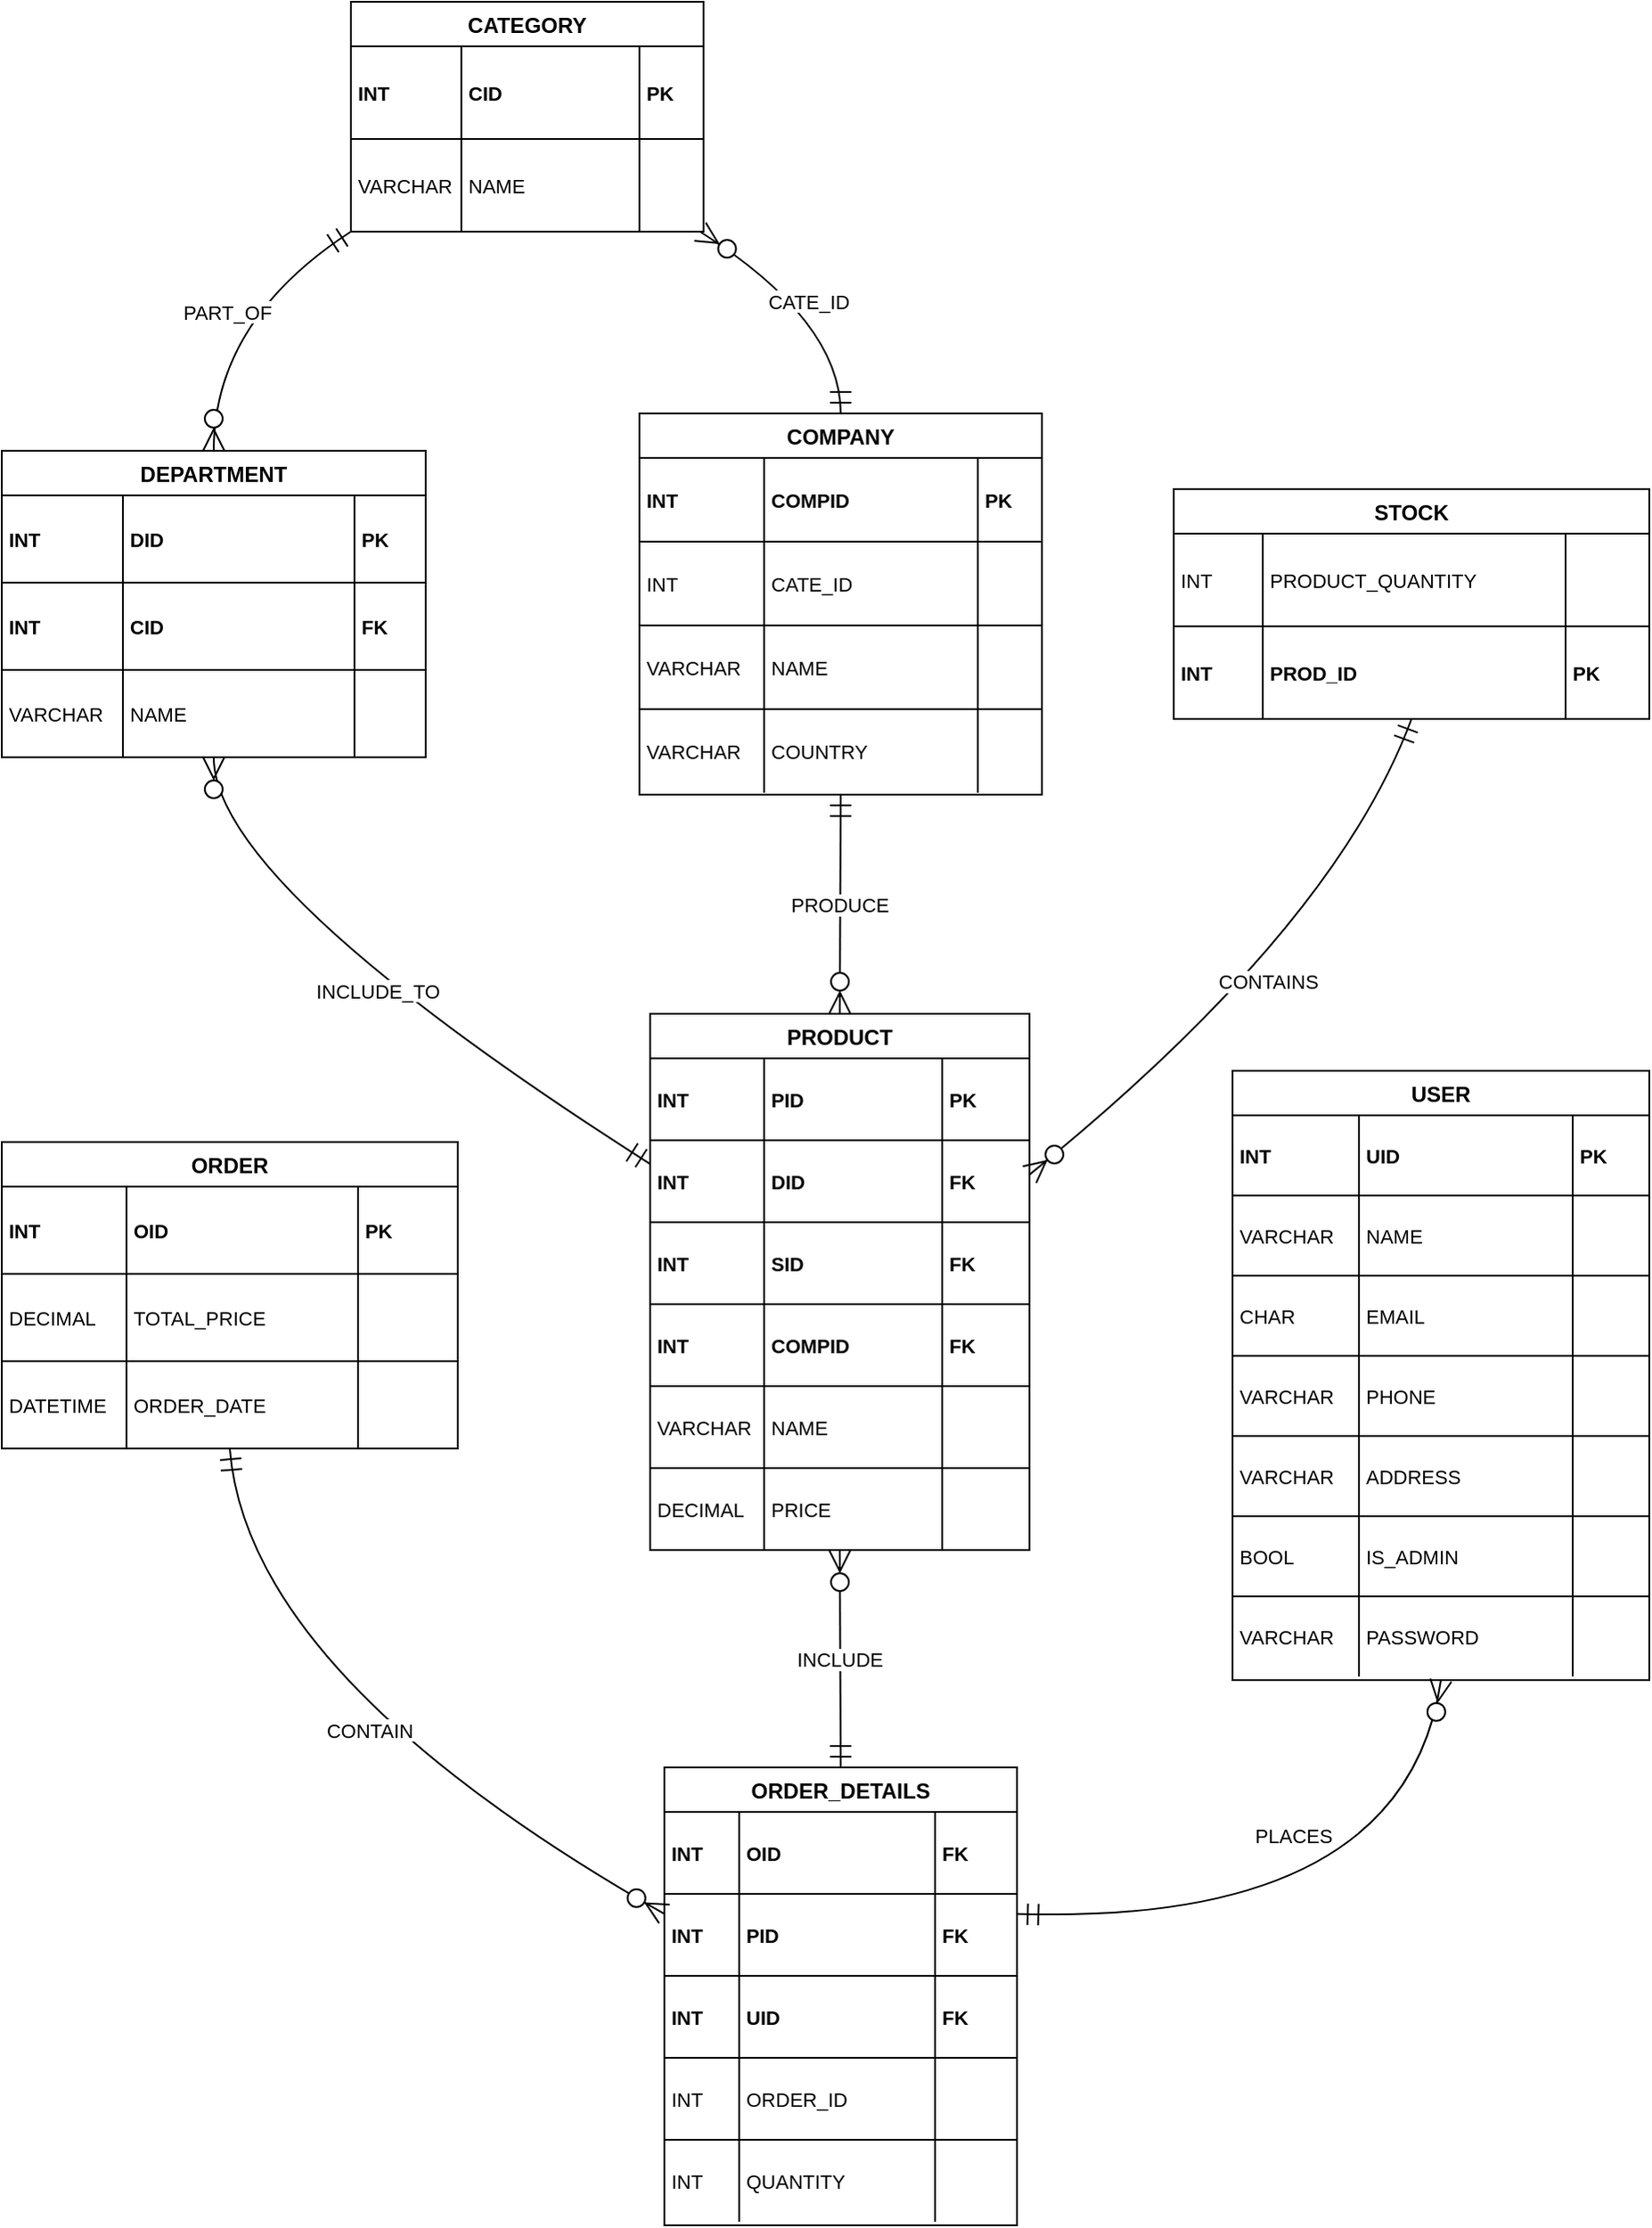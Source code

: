 <mxfile version="27.0.2">
  <diagram name="Page-1" id="uwpC9Lzxpis6jKyaokGC">
    <mxGraphModel dx="651" dy="391" grid="1" gridSize="10" guides="1" tooltips="1" connect="1" arrows="1" fold="1" page="0" pageScale="1" pageWidth="1169" pageHeight="827" math="0" shadow="0">
      <root>
        <mxCell id="0" />
        <mxCell id="1" parent="0" />
        <mxCell id="-C4er3GBCJvEDZZQKXOk-588" value="CATEGORY" style="shape=table;startSize=25;container=1;collapsible=0;childLayout=tableLayout;fixedRows=1;rowLines=1;fontStyle=1;align=center;resizeLast=1;" vertex="1" parent="1">
          <mxGeometry x="248" y="20" width="198" height="129" as="geometry" />
        </mxCell>
        <mxCell id="-C4er3GBCJvEDZZQKXOk-589" style="shape=tableRow;horizontal=0;startSize=0;swimlaneHead=0;swimlaneBody=0;fillColor=none;collapsible=0;dropTarget=0;points=[[0,0.5],[1,0.5]];portConstraint=eastwest;top=0;left=0;right=0;bottom=0;" vertex="1" parent="-C4er3GBCJvEDZZQKXOk-588">
          <mxGeometry y="25" width="198" height="52" as="geometry" />
        </mxCell>
        <mxCell id="-C4er3GBCJvEDZZQKXOk-590" value="INT" style="shape=partialRectangle;connectable=0;fillColor=none;top=0;left=0;bottom=0;right=0;align=left;spacingLeft=2;overflow=hidden;fontSize=11;fontStyle=1" vertex="1" parent="-C4er3GBCJvEDZZQKXOk-589">
          <mxGeometry width="62" height="52" as="geometry">
            <mxRectangle width="62" height="52" as="alternateBounds" />
          </mxGeometry>
        </mxCell>
        <mxCell id="-C4er3GBCJvEDZZQKXOk-591" value="CID" style="shape=partialRectangle;connectable=0;fillColor=none;top=0;left=0;bottom=0;right=0;align=left;spacingLeft=2;overflow=hidden;fontSize=11;fontStyle=1" vertex="1" parent="-C4er3GBCJvEDZZQKXOk-589">
          <mxGeometry x="62" width="100" height="52" as="geometry">
            <mxRectangle width="100" height="52" as="alternateBounds" />
          </mxGeometry>
        </mxCell>
        <mxCell id="-C4er3GBCJvEDZZQKXOk-592" value="PK" style="shape=partialRectangle;connectable=0;fillColor=none;top=0;left=0;bottom=0;right=0;align=left;spacingLeft=2;overflow=hidden;fontSize=11;fontStyle=1" vertex="1" parent="-C4er3GBCJvEDZZQKXOk-589">
          <mxGeometry x="162" width="36" height="52" as="geometry">
            <mxRectangle width="36" height="52" as="alternateBounds" />
          </mxGeometry>
        </mxCell>
        <mxCell id="-C4er3GBCJvEDZZQKXOk-593" style="shape=tableRow;horizontal=0;startSize=0;swimlaneHead=0;swimlaneBody=0;fillColor=none;collapsible=0;dropTarget=0;points=[[0,0.5],[1,0.5]];portConstraint=eastwest;top=0;left=0;right=0;bottom=0;" vertex="1" parent="-C4er3GBCJvEDZZQKXOk-588">
          <mxGeometry y="77" width="198" height="52" as="geometry" />
        </mxCell>
        <mxCell id="-C4er3GBCJvEDZZQKXOk-594" value="VARCHAR" style="shape=partialRectangle;connectable=0;fillColor=none;top=0;left=0;bottom=0;right=0;align=left;spacingLeft=2;overflow=hidden;fontSize=11;" vertex="1" parent="-C4er3GBCJvEDZZQKXOk-593">
          <mxGeometry width="62" height="52" as="geometry">
            <mxRectangle width="62" height="52" as="alternateBounds" />
          </mxGeometry>
        </mxCell>
        <mxCell id="-C4er3GBCJvEDZZQKXOk-595" value="NAME" style="shape=partialRectangle;connectable=0;fillColor=none;top=0;left=0;bottom=0;right=0;align=left;spacingLeft=2;overflow=hidden;fontSize=11;" vertex="1" parent="-C4er3GBCJvEDZZQKXOk-593">
          <mxGeometry x="62" width="100" height="52" as="geometry">
            <mxRectangle width="100" height="52" as="alternateBounds" />
          </mxGeometry>
        </mxCell>
        <mxCell id="-C4er3GBCJvEDZZQKXOk-596" value="" style="shape=partialRectangle;connectable=0;fillColor=none;top=0;left=0;bottom=0;right=0;align=left;spacingLeft=2;overflow=hidden;fontSize=11;" vertex="1" parent="-C4er3GBCJvEDZZQKXOk-593">
          <mxGeometry x="162" width="36" height="52" as="geometry">
            <mxRectangle width="36" height="52" as="alternateBounds" />
          </mxGeometry>
        </mxCell>
        <mxCell id="-C4er3GBCJvEDZZQKXOk-597" value="COMPANY" style="shape=table;startSize=25;container=1;collapsible=0;childLayout=tableLayout;fixedRows=1;rowLines=1;fontStyle=1;align=center;resizeLast=1;" vertex="1" parent="1">
          <mxGeometry x="410" y="251" width="226" height="214" as="geometry" />
        </mxCell>
        <mxCell id="-C4er3GBCJvEDZZQKXOk-598" style="shape=tableRow;horizontal=0;startSize=0;swimlaneHead=0;swimlaneBody=0;fillColor=none;collapsible=0;dropTarget=0;points=[[0,0.5],[1,0.5]];portConstraint=eastwest;top=0;left=0;right=0;bottom=0;" vertex="1" parent="-C4er3GBCJvEDZZQKXOk-597">
          <mxGeometry y="25" width="226" height="47" as="geometry" />
        </mxCell>
        <mxCell id="-C4er3GBCJvEDZZQKXOk-599" value="INT" style="shape=partialRectangle;connectable=0;fillColor=none;top=0;left=0;bottom=0;right=0;align=left;spacingLeft=2;overflow=hidden;fontSize=11;fontStyle=1" vertex="1" parent="-C4er3GBCJvEDZZQKXOk-598">
          <mxGeometry width="70" height="47" as="geometry">
            <mxRectangle width="70" height="47" as="alternateBounds" />
          </mxGeometry>
        </mxCell>
        <mxCell id="-C4er3GBCJvEDZZQKXOk-600" value="COMPID" style="shape=partialRectangle;connectable=0;fillColor=none;top=0;left=0;bottom=0;right=0;align=left;spacingLeft=2;overflow=hidden;fontSize=11;fontStyle=1" vertex="1" parent="-C4er3GBCJvEDZZQKXOk-598">
          <mxGeometry x="70" width="120" height="47" as="geometry">
            <mxRectangle width="120" height="47" as="alternateBounds" />
          </mxGeometry>
        </mxCell>
        <mxCell id="-C4er3GBCJvEDZZQKXOk-601" value="PK" style="shape=partialRectangle;connectable=0;fillColor=none;top=0;left=0;bottom=0;right=0;align=left;spacingLeft=2;overflow=hidden;fontSize=11;fontStyle=1" vertex="1" parent="-C4er3GBCJvEDZZQKXOk-598">
          <mxGeometry x="190" width="36" height="47" as="geometry">
            <mxRectangle width="36" height="47" as="alternateBounds" />
          </mxGeometry>
        </mxCell>
        <mxCell id="-C4er3GBCJvEDZZQKXOk-602" style="shape=tableRow;horizontal=0;startSize=0;swimlaneHead=0;swimlaneBody=0;fillColor=none;collapsible=0;dropTarget=0;points=[[0,0.5],[1,0.5]];portConstraint=eastwest;top=0;left=0;right=0;bottom=0;" vertex="1" parent="-C4er3GBCJvEDZZQKXOk-597">
          <mxGeometry y="72" width="226" height="47" as="geometry" />
        </mxCell>
        <mxCell id="-C4er3GBCJvEDZZQKXOk-603" value="INT" style="shape=partialRectangle;connectable=0;fillColor=none;top=0;left=0;bottom=0;right=0;align=left;spacingLeft=2;overflow=hidden;fontSize=11;" vertex="1" parent="-C4er3GBCJvEDZZQKXOk-602">
          <mxGeometry width="70" height="47" as="geometry">
            <mxRectangle width="70" height="47" as="alternateBounds" />
          </mxGeometry>
        </mxCell>
        <mxCell id="-C4er3GBCJvEDZZQKXOk-604" value="CATE_ID" style="shape=partialRectangle;connectable=0;fillColor=none;top=0;left=0;bottom=0;right=0;align=left;spacingLeft=2;overflow=hidden;fontSize=11;" vertex="1" parent="-C4er3GBCJvEDZZQKXOk-602">
          <mxGeometry x="70" width="120" height="47" as="geometry">
            <mxRectangle width="120" height="47" as="alternateBounds" />
          </mxGeometry>
        </mxCell>
        <mxCell id="-C4er3GBCJvEDZZQKXOk-605" value="" style="shape=partialRectangle;connectable=0;fillColor=none;top=0;left=0;bottom=0;right=0;align=left;spacingLeft=2;overflow=hidden;fontSize=11;" vertex="1" parent="-C4er3GBCJvEDZZQKXOk-602">
          <mxGeometry x="190" width="36" height="47" as="geometry">
            <mxRectangle width="36" height="47" as="alternateBounds" />
          </mxGeometry>
        </mxCell>
        <mxCell id="-C4er3GBCJvEDZZQKXOk-606" style="shape=tableRow;horizontal=0;startSize=0;swimlaneHead=0;swimlaneBody=0;fillColor=none;collapsible=0;dropTarget=0;points=[[0,0.5],[1,0.5]];portConstraint=eastwest;top=0;left=0;right=0;bottom=0;" vertex="1" parent="-C4er3GBCJvEDZZQKXOk-597">
          <mxGeometry y="119" width="226" height="47" as="geometry" />
        </mxCell>
        <mxCell id="-C4er3GBCJvEDZZQKXOk-607" value="VARCHAR" style="shape=partialRectangle;connectable=0;fillColor=none;top=0;left=0;bottom=0;right=0;align=left;spacingLeft=2;overflow=hidden;fontSize=11;" vertex="1" parent="-C4er3GBCJvEDZZQKXOk-606">
          <mxGeometry width="70" height="47" as="geometry">
            <mxRectangle width="70" height="47" as="alternateBounds" />
          </mxGeometry>
        </mxCell>
        <mxCell id="-C4er3GBCJvEDZZQKXOk-608" value="NAME" style="shape=partialRectangle;connectable=0;fillColor=none;top=0;left=0;bottom=0;right=0;align=left;spacingLeft=2;overflow=hidden;fontSize=11;" vertex="1" parent="-C4er3GBCJvEDZZQKXOk-606">
          <mxGeometry x="70" width="120" height="47" as="geometry">
            <mxRectangle width="120" height="47" as="alternateBounds" />
          </mxGeometry>
        </mxCell>
        <mxCell id="-C4er3GBCJvEDZZQKXOk-609" value="" style="shape=partialRectangle;connectable=0;fillColor=none;top=0;left=0;bottom=0;right=0;align=left;spacingLeft=2;overflow=hidden;fontSize=11;" vertex="1" parent="-C4er3GBCJvEDZZQKXOk-606">
          <mxGeometry x="190" width="36" height="47" as="geometry">
            <mxRectangle width="36" height="47" as="alternateBounds" />
          </mxGeometry>
        </mxCell>
        <mxCell id="-C4er3GBCJvEDZZQKXOk-610" style="shape=tableRow;horizontal=0;startSize=0;swimlaneHead=0;swimlaneBody=0;fillColor=none;collapsible=0;dropTarget=0;points=[[0,0.5],[1,0.5]];portConstraint=eastwest;top=0;left=0;right=0;bottom=0;" vertex="1" parent="-C4er3GBCJvEDZZQKXOk-597">
          <mxGeometry y="166" width="226" height="47" as="geometry" />
        </mxCell>
        <mxCell id="-C4er3GBCJvEDZZQKXOk-611" value="VARCHAR" style="shape=partialRectangle;connectable=0;fillColor=none;top=0;left=0;bottom=0;right=0;align=left;spacingLeft=2;overflow=hidden;fontSize=11;" vertex="1" parent="-C4er3GBCJvEDZZQKXOk-610">
          <mxGeometry width="70" height="47" as="geometry">
            <mxRectangle width="70" height="47" as="alternateBounds" />
          </mxGeometry>
        </mxCell>
        <mxCell id="-C4er3GBCJvEDZZQKXOk-612" value="COUNTRY" style="shape=partialRectangle;connectable=0;fillColor=none;top=0;left=0;bottom=0;right=0;align=left;spacingLeft=2;overflow=hidden;fontSize=11;" vertex="1" parent="-C4er3GBCJvEDZZQKXOk-610">
          <mxGeometry x="70" width="120" height="47" as="geometry">
            <mxRectangle width="120" height="47" as="alternateBounds" />
          </mxGeometry>
        </mxCell>
        <mxCell id="-C4er3GBCJvEDZZQKXOk-613" value="" style="shape=partialRectangle;connectable=0;fillColor=none;top=0;left=0;bottom=0;right=0;align=left;spacingLeft=2;overflow=hidden;fontSize=11;" vertex="1" parent="-C4er3GBCJvEDZZQKXOk-610">
          <mxGeometry x="190" width="36" height="47" as="geometry">
            <mxRectangle width="36" height="47" as="alternateBounds" />
          </mxGeometry>
        </mxCell>
        <mxCell id="-C4er3GBCJvEDZZQKXOk-614" value="DEPARTMENT" style="shape=table;startSize=25;container=1;collapsible=0;childLayout=tableLayout;fixedRows=1;rowLines=1;fontStyle=1;align=center;resizeLast=1;" vertex="1" parent="1">
          <mxGeometry x="52" y="272" width="238" height="172" as="geometry" />
        </mxCell>
        <mxCell id="-C4er3GBCJvEDZZQKXOk-615" style="shape=tableRow;horizontal=0;startSize=0;swimlaneHead=0;swimlaneBody=0;fillColor=none;collapsible=0;dropTarget=0;points=[[0,0.5],[1,0.5]];portConstraint=eastwest;top=0;left=0;right=0;bottom=0;fontStyle=0" vertex="1" parent="-C4er3GBCJvEDZZQKXOk-614">
          <mxGeometry y="25" width="238" height="49" as="geometry" />
        </mxCell>
        <mxCell id="-C4er3GBCJvEDZZQKXOk-616" value="INT" style="shape=partialRectangle;connectable=0;fillColor=none;top=0;left=0;bottom=0;right=0;align=left;spacingLeft=2;overflow=hidden;fontSize=11;fontStyle=1" vertex="1" parent="-C4er3GBCJvEDZZQKXOk-615">
          <mxGeometry width="68" height="49" as="geometry">
            <mxRectangle width="68" height="49" as="alternateBounds" />
          </mxGeometry>
        </mxCell>
        <mxCell id="-C4er3GBCJvEDZZQKXOk-617" value="DID" style="shape=partialRectangle;connectable=0;fillColor=none;top=0;left=0;bottom=0;right=0;align=left;spacingLeft=2;overflow=hidden;fontSize=11;fontStyle=1" vertex="1" parent="-C4er3GBCJvEDZZQKXOk-615">
          <mxGeometry x="68" width="130" height="49" as="geometry">
            <mxRectangle width="130" height="49" as="alternateBounds" />
          </mxGeometry>
        </mxCell>
        <mxCell id="-C4er3GBCJvEDZZQKXOk-618" value="PK" style="shape=partialRectangle;connectable=0;fillColor=none;top=0;left=0;bottom=0;right=0;align=left;spacingLeft=2;overflow=hidden;fontSize=11;fontStyle=1" vertex="1" parent="-C4er3GBCJvEDZZQKXOk-615">
          <mxGeometry x="198" width="40" height="49" as="geometry">
            <mxRectangle width="40" height="49" as="alternateBounds" />
          </mxGeometry>
        </mxCell>
        <mxCell id="-C4er3GBCJvEDZZQKXOk-619" style="shape=tableRow;horizontal=0;startSize=0;swimlaneHead=0;swimlaneBody=0;fillColor=none;collapsible=0;dropTarget=0;points=[[0,0.5],[1,0.5]];portConstraint=eastwest;top=0;left=0;right=0;bottom=0;" vertex="1" parent="-C4er3GBCJvEDZZQKXOk-614">
          <mxGeometry y="74" width="238" height="49" as="geometry" />
        </mxCell>
        <mxCell id="-C4er3GBCJvEDZZQKXOk-620" value="INT" style="shape=partialRectangle;connectable=0;fillColor=none;top=0;left=0;bottom=0;right=0;align=left;spacingLeft=2;overflow=hidden;fontSize=11;fontStyle=1" vertex="1" parent="-C4er3GBCJvEDZZQKXOk-619">
          <mxGeometry width="68" height="49" as="geometry">
            <mxRectangle width="68" height="49" as="alternateBounds" />
          </mxGeometry>
        </mxCell>
        <mxCell id="-C4er3GBCJvEDZZQKXOk-621" value="CID" style="shape=partialRectangle;connectable=0;fillColor=none;top=0;left=0;bottom=0;right=0;align=left;spacingLeft=2;overflow=hidden;fontSize=11;fontStyle=1" vertex="1" parent="-C4er3GBCJvEDZZQKXOk-619">
          <mxGeometry x="68" width="130" height="49" as="geometry">
            <mxRectangle width="130" height="49" as="alternateBounds" />
          </mxGeometry>
        </mxCell>
        <mxCell id="-C4er3GBCJvEDZZQKXOk-622" value="FK" style="shape=partialRectangle;connectable=0;fillColor=none;top=0;left=0;bottom=0;right=0;align=left;spacingLeft=2;overflow=hidden;fontSize=11;fontStyle=1" vertex="1" parent="-C4er3GBCJvEDZZQKXOk-619">
          <mxGeometry x="198" width="40" height="49" as="geometry">
            <mxRectangle width="40" height="49" as="alternateBounds" />
          </mxGeometry>
        </mxCell>
        <mxCell id="-C4er3GBCJvEDZZQKXOk-623" style="shape=tableRow;horizontal=0;startSize=0;swimlaneHead=0;swimlaneBody=0;fillColor=none;collapsible=0;dropTarget=0;points=[[0,0.5],[1,0.5]];portConstraint=eastwest;top=0;left=0;right=0;bottom=0;" vertex="1" parent="-C4er3GBCJvEDZZQKXOk-614">
          <mxGeometry y="123" width="238" height="49" as="geometry" />
        </mxCell>
        <mxCell id="-C4er3GBCJvEDZZQKXOk-624" value="VARCHAR" style="shape=partialRectangle;connectable=0;fillColor=none;top=0;left=0;bottom=0;right=0;align=left;spacingLeft=2;overflow=hidden;fontSize=11;" vertex="1" parent="-C4er3GBCJvEDZZQKXOk-623">
          <mxGeometry width="68" height="49" as="geometry">
            <mxRectangle width="68" height="49" as="alternateBounds" />
          </mxGeometry>
        </mxCell>
        <mxCell id="-C4er3GBCJvEDZZQKXOk-625" value="NAME" style="shape=partialRectangle;connectable=0;fillColor=none;top=0;left=0;bottom=0;right=0;align=left;spacingLeft=2;overflow=hidden;fontSize=11;" vertex="1" parent="-C4er3GBCJvEDZZQKXOk-623">
          <mxGeometry x="68" width="130" height="49" as="geometry">
            <mxRectangle width="130" height="49" as="alternateBounds" />
          </mxGeometry>
        </mxCell>
        <mxCell id="-C4er3GBCJvEDZZQKXOk-626" value="" style="shape=partialRectangle;connectable=0;fillColor=none;top=0;left=0;bottom=0;right=0;align=left;spacingLeft=2;overflow=hidden;fontSize=11;" vertex="1" parent="-C4er3GBCJvEDZZQKXOk-623">
          <mxGeometry x="198" width="40" height="49" as="geometry">
            <mxRectangle width="40" height="49" as="alternateBounds" />
          </mxGeometry>
        </mxCell>
        <mxCell id="-C4er3GBCJvEDZZQKXOk-627" value="ORDER" style="shape=table;startSize=25;container=1;collapsible=0;childLayout=tableLayout;fixedRows=1;rowLines=1;fontStyle=1;align=center;resizeLast=1;" vertex="1" parent="1">
          <mxGeometry x="52" y="660" width="256" height="172" as="geometry" />
        </mxCell>
        <mxCell id="-C4er3GBCJvEDZZQKXOk-628" style="shape=tableRow;horizontal=0;startSize=0;swimlaneHead=0;swimlaneBody=0;fillColor=none;collapsible=0;dropTarget=0;points=[[0,0.5],[1,0.5]];portConstraint=eastwest;top=0;left=0;right=0;bottom=0;" vertex="1" parent="-C4er3GBCJvEDZZQKXOk-627">
          <mxGeometry y="25" width="256" height="49" as="geometry" />
        </mxCell>
        <mxCell id="-C4er3GBCJvEDZZQKXOk-629" value="INT" style="shape=partialRectangle;connectable=0;fillColor=none;top=0;left=0;bottom=0;right=0;align=left;spacingLeft=2;overflow=hidden;fontSize=11;fontStyle=1" vertex="1" parent="-C4er3GBCJvEDZZQKXOk-628">
          <mxGeometry width="70" height="49" as="geometry">
            <mxRectangle width="70" height="49" as="alternateBounds" />
          </mxGeometry>
        </mxCell>
        <mxCell id="-C4er3GBCJvEDZZQKXOk-630" value="OID" style="shape=partialRectangle;connectable=0;fillColor=none;top=0;left=0;bottom=0;right=0;align=left;spacingLeft=2;overflow=hidden;fontSize=11;fontStyle=1" vertex="1" parent="-C4er3GBCJvEDZZQKXOk-628">
          <mxGeometry x="70" width="130" height="49" as="geometry">
            <mxRectangle width="130" height="49" as="alternateBounds" />
          </mxGeometry>
        </mxCell>
        <mxCell id="-C4er3GBCJvEDZZQKXOk-631" value="PK" style="shape=partialRectangle;connectable=0;fillColor=none;top=0;left=0;bottom=0;right=0;align=left;spacingLeft=2;overflow=hidden;fontSize=11;fontStyle=1" vertex="1" parent="-C4er3GBCJvEDZZQKXOk-628">
          <mxGeometry x="200" width="56" height="49" as="geometry">
            <mxRectangle width="56" height="49" as="alternateBounds" />
          </mxGeometry>
        </mxCell>
        <mxCell id="-C4er3GBCJvEDZZQKXOk-632" style="shape=tableRow;horizontal=0;startSize=0;swimlaneHead=0;swimlaneBody=0;fillColor=none;collapsible=0;dropTarget=0;points=[[0,0.5],[1,0.5]];portConstraint=eastwest;top=0;left=0;right=0;bottom=0;" vertex="1" parent="-C4er3GBCJvEDZZQKXOk-627">
          <mxGeometry y="74" width="256" height="49" as="geometry" />
        </mxCell>
        <mxCell id="-C4er3GBCJvEDZZQKXOk-633" value="DECIMAL" style="shape=partialRectangle;connectable=0;fillColor=none;top=0;left=0;bottom=0;right=0;align=left;spacingLeft=2;overflow=hidden;fontSize=11;" vertex="1" parent="-C4er3GBCJvEDZZQKXOk-632">
          <mxGeometry width="70" height="49" as="geometry">
            <mxRectangle width="70" height="49" as="alternateBounds" />
          </mxGeometry>
        </mxCell>
        <mxCell id="-C4er3GBCJvEDZZQKXOk-634" value="TOTAL_PRICE" style="shape=partialRectangle;connectable=0;fillColor=none;top=0;left=0;bottom=0;right=0;align=left;spacingLeft=2;overflow=hidden;fontSize=11;" vertex="1" parent="-C4er3GBCJvEDZZQKXOk-632">
          <mxGeometry x="70" width="130" height="49" as="geometry">
            <mxRectangle width="130" height="49" as="alternateBounds" />
          </mxGeometry>
        </mxCell>
        <mxCell id="-C4er3GBCJvEDZZQKXOk-635" value="" style="shape=partialRectangle;connectable=0;fillColor=none;top=0;left=0;bottom=0;right=0;align=left;spacingLeft=2;overflow=hidden;fontSize=11;" vertex="1" parent="-C4er3GBCJvEDZZQKXOk-632">
          <mxGeometry x="200" width="56" height="49" as="geometry">
            <mxRectangle width="56" height="49" as="alternateBounds" />
          </mxGeometry>
        </mxCell>
        <mxCell id="-C4er3GBCJvEDZZQKXOk-636" style="shape=tableRow;horizontal=0;startSize=0;swimlaneHead=0;swimlaneBody=0;fillColor=none;collapsible=0;dropTarget=0;points=[[0,0.5],[1,0.5]];portConstraint=eastwest;top=0;left=0;right=0;bottom=0;" vertex="1" parent="-C4er3GBCJvEDZZQKXOk-627">
          <mxGeometry y="123" width="256" height="49" as="geometry" />
        </mxCell>
        <mxCell id="-C4er3GBCJvEDZZQKXOk-637" value="DATETIME" style="shape=partialRectangle;connectable=0;fillColor=none;top=0;left=0;bottom=0;right=0;align=left;spacingLeft=2;overflow=hidden;fontSize=11;" vertex="1" parent="-C4er3GBCJvEDZZQKXOk-636">
          <mxGeometry width="70" height="49" as="geometry">
            <mxRectangle width="70" height="49" as="alternateBounds" />
          </mxGeometry>
        </mxCell>
        <mxCell id="-C4er3GBCJvEDZZQKXOk-638" value="ORDER_DATE" style="shape=partialRectangle;connectable=0;fillColor=none;top=0;left=0;bottom=0;right=0;align=left;spacingLeft=2;overflow=hidden;fontSize=11;" vertex="1" parent="-C4er3GBCJvEDZZQKXOk-636">
          <mxGeometry x="70" width="130" height="49" as="geometry">
            <mxRectangle width="130" height="49" as="alternateBounds" />
          </mxGeometry>
        </mxCell>
        <mxCell id="-C4er3GBCJvEDZZQKXOk-639" value="" style="shape=partialRectangle;connectable=0;fillColor=none;top=0;left=0;bottom=0;right=0;align=left;spacingLeft=2;overflow=hidden;fontSize=11;" vertex="1" parent="-C4er3GBCJvEDZZQKXOk-636">
          <mxGeometry x="200" width="56" height="49" as="geometry">
            <mxRectangle width="56" height="49" as="alternateBounds" />
          </mxGeometry>
        </mxCell>
        <mxCell id="-C4er3GBCJvEDZZQKXOk-640" value="ORDER_DETAILS" style="shape=table;startSize=25;container=1;collapsible=0;childLayout=tableLayout;fixedRows=1;rowLines=1;fontStyle=1;align=center;resizeLast=1;" vertex="1" parent="1">
          <mxGeometry x="424" y="1011" width="198" height="257" as="geometry" />
        </mxCell>
        <mxCell id="-C4er3GBCJvEDZZQKXOk-641" style="shape=tableRow;horizontal=0;startSize=0;swimlaneHead=0;swimlaneBody=0;fillColor=none;collapsible=0;dropTarget=0;points=[[0,0.5],[1,0.5]];portConstraint=eastwest;top=0;left=0;right=0;bottom=0;" vertex="1" parent="-C4er3GBCJvEDZZQKXOk-640">
          <mxGeometry y="25" width="198" height="46" as="geometry" />
        </mxCell>
        <mxCell id="-C4er3GBCJvEDZZQKXOk-642" value="INT" style="shape=partialRectangle;connectable=0;fillColor=none;top=0;left=0;bottom=0;right=0;align=left;spacingLeft=2;overflow=hidden;fontSize=11;fontStyle=1" vertex="1" parent="-C4er3GBCJvEDZZQKXOk-641">
          <mxGeometry width="42" height="46" as="geometry">
            <mxRectangle width="42" height="46" as="alternateBounds" />
          </mxGeometry>
        </mxCell>
        <mxCell id="-C4er3GBCJvEDZZQKXOk-643" value="OID" style="shape=partialRectangle;connectable=0;fillColor=none;top=0;left=0;bottom=0;right=0;align=left;spacingLeft=2;overflow=hidden;fontSize=11;fontStyle=1" vertex="1" parent="-C4er3GBCJvEDZZQKXOk-641">
          <mxGeometry x="42" width="110" height="46" as="geometry">
            <mxRectangle width="110" height="46" as="alternateBounds" />
          </mxGeometry>
        </mxCell>
        <mxCell id="-C4er3GBCJvEDZZQKXOk-644" value="FK" style="shape=partialRectangle;connectable=0;fillColor=none;top=0;left=0;bottom=0;right=0;align=left;spacingLeft=2;overflow=hidden;fontSize=11;fontStyle=1" vertex="1" parent="-C4er3GBCJvEDZZQKXOk-641">
          <mxGeometry x="152" width="46" height="46" as="geometry">
            <mxRectangle width="46" height="46" as="alternateBounds" />
          </mxGeometry>
        </mxCell>
        <mxCell id="-C4er3GBCJvEDZZQKXOk-645" style="shape=tableRow;horizontal=0;startSize=0;swimlaneHead=0;swimlaneBody=0;fillColor=none;collapsible=0;dropTarget=0;points=[[0,0.5],[1,0.5]];portConstraint=eastwest;top=0;left=0;right=0;bottom=0;" vertex="1" parent="-C4er3GBCJvEDZZQKXOk-640">
          <mxGeometry y="71" width="198" height="46" as="geometry" />
        </mxCell>
        <mxCell id="-C4er3GBCJvEDZZQKXOk-646" value="INT" style="shape=partialRectangle;connectable=0;fillColor=none;top=0;left=0;bottom=0;right=0;align=left;spacingLeft=2;overflow=hidden;fontSize=11;fontStyle=1" vertex="1" parent="-C4er3GBCJvEDZZQKXOk-645">
          <mxGeometry width="42" height="46" as="geometry">
            <mxRectangle width="42" height="46" as="alternateBounds" />
          </mxGeometry>
        </mxCell>
        <mxCell id="-C4er3GBCJvEDZZQKXOk-647" value="PID" style="shape=partialRectangle;connectable=0;fillColor=none;top=0;left=0;bottom=0;right=0;align=left;spacingLeft=2;overflow=hidden;fontSize=11;fontStyle=1" vertex="1" parent="-C4er3GBCJvEDZZQKXOk-645">
          <mxGeometry x="42" width="110" height="46" as="geometry">
            <mxRectangle width="110" height="46" as="alternateBounds" />
          </mxGeometry>
        </mxCell>
        <mxCell id="-C4er3GBCJvEDZZQKXOk-648" value="FK" style="shape=partialRectangle;connectable=0;fillColor=none;top=0;left=0;bottom=0;right=0;align=left;spacingLeft=2;overflow=hidden;fontSize=11;fontStyle=1" vertex="1" parent="-C4er3GBCJvEDZZQKXOk-645">
          <mxGeometry x="152" width="46" height="46" as="geometry">
            <mxRectangle width="46" height="46" as="alternateBounds" />
          </mxGeometry>
        </mxCell>
        <mxCell id="-C4er3GBCJvEDZZQKXOk-649" style="shape=tableRow;horizontal=0;startSize=0;swimlaneHead=0;swimlaneBody=0;fillColor=none;collapsible=0;dropTarget=0;points=[[0,0.5],[1,0.5]];portConstraint=eastwest;top=0;left=0;right=0;bottom=0;" vertex="1" parent="-C4er3GBCJvEDZZQKXOk-640">
          <mxGeometry y="117" width="198" height="46" as="geometry" />
        </mxCell>
        <mxCell id="-C4er3GBCJvEDZZQKXOk-650" value="INT" style="shape=partialRectangle;connectable=0;fillColor=none;top=0;left=0;bottom=0;right=0;align=left;spacingLeft=2;overflow=hidden;fontSize=11;fontStyle=1" vertex="1" parent="-C4er3GBCJvEDZZQKXOk-649">
          <mxGeometry width="42" height="46" as="geometry">
            <mxRectangle width="42" height="46" as="alternateBounds" />
          </mxGeometry>
        </mxCell>
        <mxCell id="-C4er3GBCJvEDZZQKXOk-651" value="UID" style="shape=partialRectangle;connectable=0;fillColor=none;top=0;left=0;bottom=0;right=0;align=left;spacingLeft=2;overflow=hidden;fontSize=11;fontStyle=1" vertex="1" parent="-C4er3GBCJvEDZZQKXOk-649">
          <mxGeometry x="42" width="110" height="46" as="geometry">
            <mxRectangle width="110" height="46" as="alternateBounds" />
          </mxGeometry>
        </mxCell>
        <mxCell id="-C4er3GBCJvEDZZQKXOk-652" value="FK" style="shape=partialRectangle;connectable=0;fillColor=none;top=0;left=0;bottom=0;right=0;align=left;spacingLeft=2;overflow=hidden;fontSize=11;fontStyle=1" vertex="1" parent="-C4er3GBCJvEDZZQKXOk-649">
          <mxGeometry x="152" width="46" height="46" as="geometry">
            <mxRectangle width="46" height="46" as="alternateBounds" />
          </mxGeometry>
        </mxCell>
        <mxCell id="-C4er3GBCJvEDZZQKXOk-653" style="shape=tableRow;horizontal=0;startSize=0;swimlaneHead=0;swimlaneBody=0;fillColor=none;collapsible=0;dropTarget=0;points=[[0,0.5],[1,0.5]];portConstraint=eastwest;top=0;left=0;right=0;bottom=0;" vertex="1" parent="-C4er3GBCJvEDZZQKXOk-640">
          <mxGeometry y="163" width="198" height="46" as="geometry" />
        </mxCell>
        <mxCell id="-C4er3GBCJvEDZZQKXOk-654" value="INT" style="shape=partialRectangle;connectable=0;fillColor=none;top=0;left=0;bottom=0;right=0;align=left;spacingLeft=2;overflow=hidden;fontSize=11;" vertex="1" parent="-C4er3GBCJvEDZZQKXOk-653">
          <mxGeometry width="42" height="46" as="geometry">
            <mxRectangle width="42" height="46" as="alternateBounds" />
          </mxGeometry>
        </mxCell>
        <mxCell id="-C4er3GBCJvEDZZQKXOk-655" value="ORDER_ID" style="shape=partialRectangle;connectable=0;fillColor=none;top=0;left=0;bottom=0;right=0;align=left;spacingLeft=2;overflow=hidden;fontSize=11;" vertex="1" parent="-C4er3GBCJvEDZZQKXOk-653">
          <mxGeometry x="42" width="110" height="46" as="geometry">
            <mxRectangle width="110" height="46" as="alternateBounds" />
          </mxGeometry>
        </mxCell>
        <mxCell id="-C4er3GBCJvEDZZQKXOk-656" value="" style="shape=partialRectangle;connectable=0;fillColor=none;top=0;left=0;bottom=0;right=0;align=left;spacingLeft=2;overflow=hidden;fontSize=11;" vertex="1" parent="-C4er3GBCJvEDZZQKXOk-653">
          <mxGeometry x="152" width="46" height="46" as="geometry">
            <mxRectangle width="46" height="46" as="alternateBounds" />
          </mxGeometry>
        </mxCell>
        <mxCell id="-C4er3GBCJvEDZZQKXOk-657" style="shape=tableRow;horizontal=0;startSize=0;swimlaneHead=0;swimlaneBody=0;fillColor=none;collapsible=0;dropTarget=0;points=[[0,0.5],[1,0.5]];portConstraint=eastwest;top=0;left=0;right=0;bottom=0;" vertex="1" parent="-C4er3GBCJvEDZZQKXOk-640">
          <mxGeometry y="209" width="198" height="46" as="geometry" />
        </mxCell>
        <mxCell id="-C4er3GBCJvEDZZQKXOk-658" value="INT" style="shape=partialRectangle;connectable=0;fillColor=none;top=0;left=0;bottom=0;right=0;align=left;spacingLeft=2;overflow=hidden;fontSize=11;" vertex="1" parent="-C4er3GBCJvEDZZQKXOk-657">
          <mxGeometry width="42" height="46" as="geometry">
            <mxRectangle width="42" height="46" as="alternateBounds" />
          </mxGeometry>
        </mxCell>
        <mxCell id="-C4er3GBCJvEDZZQKXOk-659" value="QUANTITY" style="shape=partialRectangle;connectable=0;fillColor=none;top=0;left=0;bottom=0;right=0;align=left;spacingLeft=2;overflow=hidden;fontSize=11;" vertex="1" parent="-C4er3GBCJvEDZZQKXOk-657">
          <mxGeometry x="42" width="110" height="46" as="geometry">
            <mxRectangle width="110" height="46" as="alternateBounds" />
          </mxGeometry>
        </mxCell>
        <mxCell id="-C4er3GBCJvEDZZQKXOk-660" value="" style="shape=partialRectangle;connectable=0;fillColor=none;top=0;left=0;bottom=0;right=0;align=left;spacingLeft=2;overflow=hidden;fontSize=11;" vertex="1" parent="-C4er3GBCJvEDZZQKXOk-657">
          <mxGeometry x="152" width="46" height="46" as="geometry">
            <mxRectangle width="46" height="46" as="alternateBounds" />
          </mxGeometry>
        </mxCell>
        <mxCell id="-C4er3GBCJvEDZZQKXOk-661" value="PRODUCT" style="shape=table;startSize=25;container=1;collapsible=0;childLayout=tableLayout;fixedRows=1;rowLines=1;fontStyle=1;align=center;resizeLast=1;" vertex="1" parent="1">
          <mxGeometry x="416" y="588" width="213" height="301" as="geometry" />
        </mxCell>
        <mxCell id="-C4er3GBCJvEDZZQKXOk-662" style="shape=tableRow;horizontal=0;startSize=0;swimlaneHead=0;swimlaneBody=0;fillColor=none;collapsible=0;dropTarget=0;points=[[0,0.5],[1,0.5]];portConstraint=eastwest;top=0;left=0;right=0;bottom=0;" vertex="1" parent="-C4er3GBCJvEDZZQKXOk-661">
          <mxGeometry y="25" width="213" height="46" as="geometry" />
        </mxCell>
        <mxCell id="-C4er3GBCJvEDZZQKXOk-663" value="INT" style="shape=partialRectangle;connectable=0;fillColor=none;top=0;left=0;bottom=0;right=0;align=left;spacingLeft=2;overflow=hidden;fontSize=11;fontStyle=1" vertex="1" parent="-C4er3GBCJvEDZZQKXOk-662">
          <mxGeometry width="64" height="46" as="geometry">
            <mxRectangle width="64" height="46" as="alternateBounds" />
          </mxGeometry>
        </mxCell>
        <mxCell id="-C4er3GBCJvEDZZQKXOk-664" value="PID" style="shape=partialRectangle;connectable=0;fillColor=none;top=0;left=0;bottom=0;right=0;align=left;spacingLeft=2;overflow=hidden;fontSize=11;fontStyle=1" vertex="1" parent="-C4er3GBCJvEDZZQKXOk-662">
          <mxGeometry x="64" width="100" height="46" as="geometry">
            <mxRectangle width="100" height="46" as="alternateBounds" />
          </mxGeometry>
        </mxCell>
        <mxCell id="-C4er3GBCJvEDZZQKXOk-665" value="PK" style="shape=partialRectangle;connectable=0;fillColor=none;top=0;left=0;bottom=0;right=0;align=left;spacingLeft=2;overflow=hidden;fontSize=11;fontStyle=1" vertex="1" parent="-C4er3GBCJvEDZZQKXOk-662">
          <mxGeometry x="164" width="49" height="46" as="geometry">
            <mxRectangle width="49" height="46" as="alternateBounds" />
          </mxGeometry>
        </mxCell>
        <mxCell id="-C4er3GBCJvEDZZQKXOk-666" style="shape=tableRow;horizontal=0;startSize=0;swimlaneHead=0;swimlaneBody=0;fillColor=none;collapsible=0;dropTarget=0;points=[[0,0.5],[1,0.5]];portConstraint=eastwest;top=0;left=0;right=0;bottom=0;" vertex="1" parent="-C4er3GBCJvEDZZQKXOk-661">
          <mxGeometry y="71" width="213" height="46" as="geometry" />
        </mxCell>
        <mxCell id="-C4er3GBCJvEDZZQKXOk-667" value="INT" style="shape=partialRectangle;connectable=0;fillColor=none;top=0;left=0;bottom=0;right=0;align=left;spacingLeft=2;overflow=hidden;fontSize=11;fontStyle=1" vertex="1" parent="-C4er3GBCJvEDZZQKXOk-666">
          <mxGeometry width="64" height="46" as="geometry">
            <mxRectangle width="64" height="46" as="alternateBounds" />
          </mxGeometry>
        </mxCell>
        <mxCell id="-C4er3GBCJvEDZZQKXOk-668" value="DID" style="shape=partialRectangle;connectable=0;fillColor=none;top=0;left=0;bottom=0;right=0;align=left;spacingLeft=2;overflow=hidden;fontSize=11;fontStyle=1" vertex="1" parent="-C4er3GBCJvEDZZQKXOk-666">
          <mxGeometry x="64" width="100" height="46" as="geometry">
            <mxRectangle width="100" height="46" as="alternateBounds" />
          </mxGeometry>
        </mxCell>
        <mxCell id="-C4er3GBCJvEDZZQKXOk-669" value="FK" style="shape=partialRectangle;connectable=0;fillColor=none;top=0;left=0;bottom=0;right=0;align=left;spacingLeft=2;overflow=hidden;fontSize=11;fontStyle=1" vertex="1" parent="-C4er3GBCJvEDZZQKXOk-666">
          <mxGeometry x="164" width="49" height="46" as="geometry">
            <mxRectangle width="49" height="46" as="alternateBounds" />
          </mxGeometry>
        </mxCell>
        <mxCell id="-C4er3GBCJvEDZZQKXOk-670" style="shape=tableRow;horizontal=0;startSize=0;swimlaneHead=0;swimlaneBody=0;fillColor=none;collapsible=0;dropTarget=0;points=[[0,0.5],[1,0.5]];portConstraint=eastwest;top=0;left=0;right=0;bottom=0;" vertex="1" parent="-C4er3GBCJvEDZZQKXOk-661">
          <mxGeometry y="117" width="213" height="46" as="geometry" />
        </mxCell>
        <mxCell id="-C4er3GBCJvEDZZQKXOk-671" value="INT" style="shape=partialRectangle;connectable=0;fillColor=none;top=0;left=0;bottom=0;right=0;align=left;spacingLeft=2;overflow=hidden;fontSize=11;fontStyle=1" vertex="1" parent="-C4er3GBCJvEDZZQKXOk-670">
          <mxGeometry width="64" height="46" as="geometry">
            <mxRectangle width="64" height="46" as="alternateBounds" />
          </mxGeometry>
        </mxCell>
        <mxCell id="-C4er3GBCJvEDZZQKXOk-672" value="SID" style="shape=partialRectangle;connectable=0;fillColor=none;top=0;left=0;bottom=0;right=0;align=left;spacingLeft=2;overflow=hidden;fontSize=11;fontStyle=1" vertex="1" parent="-C4er3GBCJvEDZZQKXOk-670">
          <mxGeometry x="64" width="100" height="46" as="geometry">
            <mxRectangle width="100" height="46" as="alternateBounds" />
          </mxGeometry>
        </mxCell>
        <mxCell id="-C4er3GBCJvEDZZQKXOk-673" value="FK" style="shape=partialRectangle;connectable=0;fillColor=none;top=0;left=0;bottom=0;right=0;align=left;spacingLeft=2;overflow=hidden;fontSize=11;fontStyle=1" vertex="1" parent="-C4er3GBCJvEDZZQKXOk-670">
          <mxGeometry x="164" width="49" height="46" as="geometry">
            <mxRectangle width="49" height="46" as="alternateBounds" />
          </mxGeometry>
        </mxCell>
        <mxCell id="-C4er3GBCJvEDZZQKXOk-674" style="shape=tableRow;horizontal=0;startSize=0;swimlaneHead=0;swimlaneBody=0;fillColor=none;collapsible=0;dropTarget=0;points=[[0,0.5],[1,0.5]];portConstraint=eastwest;top=0;left=0;right=0;bottom=0;" vertex="1" parent="-C4er3GBCJvEDZZQKXOk-661">
          <mxGeometry y="163" width="213" height="46" as="geometry" />
        </mxCell>
        <mxCell id="-C4er3GBCJvEDZZQKXOk-675" value="INT" style="shape=partialRectangle;connectable=0;fillColor=none;top=0;left=0;bottom=0;right=0;align=left;spacingLeft=2;overflow=hidden;fontSize=11;fontStyle=1" vertex="1" parent="-C4er3GBCJvEDZZQKXOk-674">
          <mxGeometry width="64" height="46" as="geometry">
            <mxRectangle width="64" height="46" as="alternateBounds" />
          </mxGeometry>
        </mxCell>
        <mxCell id="-C4er3GBCJvEDZZQKXOk-676" value="COMPID" style="shape=partialRectangle;connectable=0;fillColor=none;top=0;left=0;bottom=0;right=0;align=left;spacingLeft=2;overflow=hidden;fontSize=11;fontStyle=1" vertex="1" parent="-C4er3GBCJvEDZZQKXOk-674">
          <mxGeometry x="64" width="100" height="46" as="geometry">
            <mxRectangle width="100" height="46" as="alternateBounds" />
          </mxGeometry>
        </mxCell>
        <mxCell id="-C4er3GBCJvEDZZQKXOk-677" value="FK" style="shape=partialRectangle;connectable=0;fillColor=none;top=0;left=0;bottom=0;right=0;align=left;spacingLeft=2;overflow=hidden;fontSize=11;fontStyle=1" vertex="1" parent="-C4er3GBCJvEDZZQKXOk-674">
          <mxGeometry x="164" width="49" height="46" as="geometry">
            <mxRectangle width="49" height="46" as="alternateBounds" />
          </mxGeometry>
        </mxCell>
        <mxCell id="-C4er3GBCJvEDZZQKXOk-678" style="shape=tableRow;horizontal=0;startSize=0;swimlaneHead=0;swimlaneBody=0;fillColor=none;collapsible=0;dropTarget=0;points=[[0,0.5],[1,0.5]];portConstraint=eastwest;top=0;left=0;right=0;bottom=0;" vertex="1" parent="-C4er3GBCJvEDZZQKXOk-661">
          <mxGeometry y="209" width="213" height="46" as="geometry" />
        </mxCell>
        <mxCell id="-C4er3GBCJvEDZZQKXOk-679" value="VARCHAR" style="shape=partialRectangle;connectable=0;fillColor=none;top=0;left=0;bottom=0;right=0;align=left;spacingLeft=2;overflow=hidden;fontSize=11;" vertex="1" parent="-C4er3GBCJvEDZZQKXOk-678">
          <mxGeometry width="64" height="46" as="geometry">
            <mxRectangle width="64" height="46" as="alternateBounds" />
          </mxGeometry>
        </mxCell>
        <mxCell id="-C4er3GBCJvEDZZQKXOk-680" value="NAME" style="shape=partialRectangle;connectable=0;fillColor=none;top=0;left=0;bottom=0;right=0;align=left;spacingLeft=2;overflow=hidden;fontSize=11;" vertex="1" parent="-C4er3GBCJvEDZZQKXOk-678">
          <mxGeometry x="64" width="100" height="46" as="geometry">
            <mxRectangle width="100" height="46" as="alternateBounds" />
          </mxGeometry>
        </mxCell>
        <mxCell id="-C4er3GBCJvEDZZQKXOk-681" value="" style="shape=partialRectangle;connectable=0;fillColor=none;top=0;left=0;bottom=0;right=0;align=left;spacingLeft=2;overflow=hidden;fontSize=11;" vertex="1" parent="-C4er3GBCJvEDZZQKXOk-678">
          <mxGeometry x="164" width="49" height="46" as="geometry">
            <mxRectangle width="49" height="46" as="alternateBounds" />
          </mxGeometry>
        </mxCell>
        <mxCell id="-C4er3GBCJvEDZZQKXOk-682" style="shape=tableRow;horizontal=0;startSize=0;swimlaneHead=0;swimlaneBody=0;fillColor=none;collapsible=0;dropTarget=0;points=[[0,0.5],[1,0.5]];portConstraint=eastwest;top=0;left=0;right=0;bottom=0;" vertex="1" parent="-C4er3GBCJvEDZZQKXOk-661">
          <mxGeometry y="255" width="213" height="46" as="geometry" />
        </mxCell>
        <mxCell id="-C4er3GBCJvEDZZQKXOk-683" value="DECIMAL" style="shape=partialRectangle;connectable=0;fillColor=none;top=0;left=0;bottom=0;right=0;align=left;spacingLeft=2;overflow=hidden;fontSize=11;" vertex="1" parent="-C4er3GBCJvEDZZQKXOk-682">
          <mxGeometry width="64" height="46" as="geometry">
            <mxRectangle width="64" height="46" as="alternateBounds" />
          </mxGeometry>
        </mxCell>
        <mxCell id="-C4er3GBCJvEDZZQKXOk-684" value="PRICE" style="shape=partialRectangle;connectable=0;fillColor=none;top=0;left=0;bottom=0;right=0;align=left;spacingLeft=2;overflow=hidden;fontSize=11;" vertex="1" parent="-C4er3GBCJvEDZZQKXOk-682">
          <mxGeometry x="64" width="100" height="46" as="geometry">
            <mxRectangle width="100" height="46" as="alternateBounds" />
          </mxGeometry>
        </mxCell>
        <mxCell id="-C4er3GBCJvEDZZQKXOk-685" value="" style="shape=partialRectangle;connectable=0;fillColor=none;top=0;left=0;bottom=0;right=0;align=left;spacingLeft=2;overflow=hidden;fontSize=11;" vertex="1" parent="-C4er3GBCJvEDZZQKXOk-682">
          <mxGeometry x="164" width="49" height="46" as="geometry">
            <mxRectangle width="49" height="46" as="alternateBounds" />
          </mxGeometry>
        </mxCell>
        <mxCell id="-C4er3GBCJvEDZZQKXOk-686" value="STOCK" style="shape=table;startSize=25;container=1;collapsible=0;childLayout=tableLayout;fixedRows=1;rowLines=1;fontStyle=1;align=center;resizeLast=1;" vertex="1" parent="1">
          <mxGeometry x="710" y="293.5" width="267" height="129" as="geometry" />
        </mxCell>
        <mxCell id="-C4er3GBCJvEDZZQKXOk-687" style="shape=tableRow;horizontal=0;startSize=0;swimlaneHead=0;swimlaneBody=0;fillColor=none;collapsible=0;dropTarget=0;points=[[0,0.5],[1,0.5]];portConstraint=eastwest;top=0;left=0;right=0;bottom=0;" vertex="1" parent="-C4er3GBCJvEDZZQKXOk-686">
          <mxGeometry y="25" width="267" height="52" as="geometry" />
        </mxCell>
        <mxCell id="-C4er3GBCJvEDZZQKXOk-688" value="INT" style="shape=partialRectangle;connectable=0;fillColor=none;top=0;left=0;bottom=0;right=0;align=left;spacingLeft=2;overflow=hidden;fontSize=11;" vertex="1" parent="-C4er3GBCJvEDZZQKXOk-687">
          <mxGeometry width="50" height="52" as="geometry">
            <mxRectangle width="50" height="52" as="alternateBounds" />
          </mxGeometry>
        </mxCell>
        <mxCell id="-C4er3GBCJvEDZZQKXOk-689" value="PRODUCT_QUANTITY" style="shape=partialRectangle;connectable=0;fillColor=none;top=0;left=0;bottom=0;right=0;align=left;spacingLeft=2;overflow=hidden;fontSize=11;" vertex="1" parent="-C4er3GBCJvEDZZQKXOk-687">
          <mxGeometry x="50" width="170" height="52" as="geometry">
            <mxRectangle width="170" height="52" as="alternateBounds" />
          </mxGeometry>
        </mxCell>
        <mxCell id="-C4er3GBCJvEDZZQKXOk-690" value="" style="shape=partialRectangle;connectable=0;fillColor=none;top=0;left=0;bottom=0;right=0;align=left;spacingLeft=2;overflow=hidden;fontSize=11;" vertex="1" parent="-C4er3GBCJvEDZZQKXOk-687">
          <mxGeometry x="220" width="47" height="52" as="geometry">
            <mxRectangle width="47" height="52" as="alternateBounds" />
          </mxGeometry>
        </mxCell>
        <mxCell id="-C4er3GBCJvEDZZQKXOk-691" style="shape=tableRow;horizontal=0;startSize=0;swimlaneHead=0;swimlaneBody=0;fillColor=none;collapsible=0;dropTarget=0;points=[[0,0.5],[1,0.5]];portConstraint=eastwest;top=0;left=0;right=0;bottom=0;" vertex="1" parent="-C4er3GBCJvEDZZQKXOk-686">
          <mxGeometry y="77" width="267" height="52" as="geometry" />
        </mxCell>
        <mxCell id="-C4er3GBCJvEDZZQKXOk-692" value="INT" style="shape=partialRectangle;connectable=0;fillColor=none;top=0;left=0;bottom=0;right=0;align=left;spacingLeft=2;overflow=hidden;fontSize=11;fontStyle=1" vertex="1" parent="-C4er3GBCJvEDZZQKXOk-691">
          <mxGeometry width="50" height="52" as="geometry">
            <mxRectangle width="50" height="52" as="alternateBounds" />
          </mxGeometry>
        </mxCell>
        <mxCell id="-C4er3GBCJvEDZZQKXOk-693" value="PROD_ID" style="shape=partialRectangle;connectable=0;fillColor=none;top=0;left=0;bottom=0;right=0;align=left;spacingLeft=2;overflow=hidden;fontSize=11;fontStyle=1" vertex="1" parent="-C4er3GBCJvEDZZQKXOk-691">
          <mxGeometry x="50" width="170" height="52" as="geometry">
            <mxRectangle width="170" height="52" as="alternateBounds" />
          </mxGeometry>
        </mxCell>
        <mxCell id="-C4er3GBCJvEDZZQKXOk-694" value="PK" style="shape=partialRectangle;connectable=0;fillColor=none;top=0;left=0;bottom=0;right=0;align=left;spacingLeft=2;overflow=hidden;fontSize=11;fontStyle=1" vertex="1" parent="-C4er3GBCJvEDZZQKXOk-691">
          <mxGeometry x="220" width="47" height="52" as="geometry">
            <mxRectangle width="47" height="52" as="alternateBounds" />
          </mxGeometry>
        </mxCell>
        <mxCell id="-C4er3GBCJvEDZZQKXOk-695" value="USER" style="shape=table;startSize=25;container=1;collapsible=0;childLayout=tableLayout;fixedRows=1;rowLines=1;fontStyle=1;align=center;resizeLast=1;" vertex="1" parent="1">
          <mxGeometry x="743" y="620" width="234" height="342" as="geometry" />
        </mxCell>
        <mxCell id="-C4er3GBCJvEDZZQKXOk-696" style="shape=tableRow;horizontal=0;startSize=0;swimlaneHead=0;swimlaneBody=0;fillColor=none;collapsible=0;dropTarget=0;points=[[0,0.5],[1,0.5]];portConstraint=eastwest;top=0;left=0;right=0;bottom=0;" vertex="1" parent="-C4er3GBCJvEDZZQKXOk-695">
          <mxGeometry y="25" width="234" height="45" as="geometry" />
        </mxCell>
        <mxCell id="-C4er3GBCJvEDZZQKXOk-697" value="INT" style="shape=partialRectangle;connectable=0;fillColor=none;top=0;left=0;bottom=0;right=0;align=left;spacingLeft=2;overflow=hidden;fontSize=11;fontStyle=1" vertex="1" parent="-C4er3GBCJvEDZZQKXOk-696">
          <mxGeometry width="71" height="45" as="geometry">
            <mxRectangle width="71" height="45" as="alternateBounds" />
          </mxGeometry>
        </mxCell>
        <mxCell id="-C4er3GBCJvEDZZQKXOk-698" value="UID" style="shape=partialRectangle;connectable=0;fillColor=none;top=0;left=0;bottom=0;right=0;align=left;spacingLeft=2;overflow=hidden;fontSize=11;fontStyle=1" vertex="1" parent="-C4er3GBCJvEDZZQKXOk-696">
          <mxGeometry x="71" width="120" height="45" as="geometry">
            <mxRectangle width="120" height="45" as="alternateBounds" />
          </mxGeometry>
        </mxCell>
        <mxCell id="-C4er3GBCJvEDZZQKXOk-699" value="PK" style="shape=partialRectangle;connectable=0;fillColor=none;top=0;left=0;bottom=0;right=0;align=left;spacingLeft=2;overflow=hidden;fontSize=11;fontStyle=1" vertex="1" parent="-C4er3GBCJvEDZZQKXOk-696">
          <mxGeometry x="191" width="43" height="45" as="geometry">
            <mxRectangle width="43" height="45" as="alternateBounds" />
          </mxGeometry>
        </mxCell>
        <mxCell id="-C4er3GBCJvEDZZQKXOk-700" style="shape=tableRow;horizontal=0;startSize=0;swimlaneHead=0;swimlaneBody=0;fillColor=none;collapsible=0;dropTarget=0;points=[[0,0.5],[1,0.5]];portConstraint=eastwest;top=0;left=0;right=0;bottom=0;" vertex="1" parent="-C4er3GBCJvEDZZQKXOk-695">
          <mxGeometry y="70" width="234" height="45" as="geometry" />
        </mxCell>
        <mxCell id="-C4er3GBCJvEDZZQKXOk-701" value="VARCHAR" style="shape=partialRectangle;connectable=0;fillColor=none;top=0;left=0;bottom=0;right=0;align=left;spacingLeft=2;overflow=hidden;fontSize=11;" vertex="1" parent="-C4er3GBCJvEDZZQKXOk-700">
          <mxGeometry width="71" height="45" as="geometry">
            <mxRectangle width="71" height="45" as="alternateBounds" />
          </mxGeometry>
        </mxCell>
        <mxCell id="-C4er3GBCJvEDZZQKXOk-702" value="NAME" style="shape=partialRectangle;connectable=0;fillColor=none;top=0;left=0;bottom=0;right=0;align=left;spacingLeft=2;overflow=hidden;fontSize=11;" vertex="1" parent="-C4er3GBCJvEDZZQKXOk-700">
          <mxGeometry x="71" width="120" height="45" as="geometry">
            <mxRectangle width="120" height="45" as="alternateBounds" />
          </mxGeometry>
        </mxCell>
        <mxCell id="-C4er3GBCJvEDZZQKXOk-703" value="" style="shape=partialRectangle;connectable=0;fillColor=none;top=0;left=0;bottom=0;right=0;align=left;spacingLeft=2;overflow=hidden;fontSize=11;" vertex="1" parent="-C4er3GBCJvEDZZQKXOk-700">
          <mxGeometry x="191" width="43" height="45" as="geometry">
            <mxRectangle width="43" height="45" as="alternateBounds" />
          </mxGeometry>
        </mxCell>
        <mxCell id="-C4er3GBCJvEDZZQKXOk-704" style="shape=tableRow;horizontal=0;startSize=0;swimlaneHead=0;swimlaneBody=0;fillColor=none;collapsible=0;dropTarget=0;points=[[0,0.5],[1,0.5]];portConstraint=eastwest;top=0;left=0;right=0;bottom=0;" vertex="1" parent="-C4er3GBCJvEDZZQKXOk-695">
          <mxGeometry y="115" width="234" height="45" as="geometry" />
        </mxCell>
        <mxCell id="-C4er3GBCJvEDZZQKXOk-705" value="CHAR" style="shape=partialRectangle;connectable=0;fillColor=none;top=0;left=0;bottom=0;right=0;align=left;spacingLeft=2;overflow=hidden;fontSize=11;" vertex="1" parent="-C4er3GBCJvEDZZQKXOk-704">
          <mxGeometry width="71" height="45" as="geometry">
            <mxRectangle width="71" height="45" as="alternateBounds" />
          </mxGeometry>
        </mxCell>
        <mxCell id="-C4er3GBCJvEDZZQKXOk-706" value="EMAIL" style="shape=partialRectangle;connectable=0;fillColor=none;top=0;left=0;bottom=0;right=0;align=left;spacingLeft=2;overflow=hidden;fontSize=11;" vertex="1" parent="-C4er3GBCJvEDZZQKXOk-704">
          <mxGeometry x="71" width="120" height="45" as="geometry">
            <mxRectangle width="120" height="45" as="alternateBounds" />
          </mxGeometry>
        </mxCell>
        <mxCell id="-C4er3GBCJvEDZZQKXOk-707" value="" style="shape=partialRectangle;connectable=0;fillColor=none;top=0;left=0;bottom=0;right=0;align=left;spacingLeft=2;overflow=hidden;fontSize=11;" vertex="1" parent="-C4er3GBCJvEDZZQKXOk-704">
          <mxGeometry x="191" width="43" height="45" as="geometry">
            <mxRectangle width="43" height="45" as="alternateBounds" />
          </mxGeometry>
        </mxCell>
        <mxCell id="-C4er3GBCJvEDZZQKXOk-708" style="shape=tableRow;horizontal=0;startSize=0;swimlaneHead=0;swimlaneBody=0;fillColor=none;collapsible=0;dropTarget=0;points=[[0,0.5],[1,0.5]];portConstraint=eastwest;top=0;left=0;right=0;bottom=0;" vertex="1" parent="-C4er3GBCJvEDZZQKXOk-695">
          <mxGeometry y="160" width="234" height="45" as="geometry" />
        </mxCell>
        <mxCell id="-C4er3GBCJvEDZZQKXOk-709" value="VARCHAR" style="shape=partialRectangle;connectable=0;fillColor=none;top=0;left=0;bottom=0;right=0;align=left;spacingLeft=2;overflow=hidden;fontSize=11;" vertex="1" parent="-C4er3GBCJvEDZZQKXOk-708">
          <mxGeometry width="71" height="45" as="geometry">
            <mxRectangle width="71" height="45" as="alternateBounds" />
          </mxGeometry>
        </mxCell>
        <mxCell id="-C4er3GBCJvEDZZQKXOk-710" value="PHONE" style="shape=partialRectangle;connectable=0;fillColor=none;top=0;left=0;bottom=0;right=0;align=left;spacingLeft=2;overflow=hidden;fontSize=11;" vertex="1" parent="-C4er3GBCJvEDZZQKXOk-708">
          <mxGeometry x="71" width="120" height="45" as="geometry">
            <mxRectangle width="120" height="45" as="alternateBounds" />
          </mxGeometry>
        </mxCell>
        <mxCell id="-C4er3GBCJvEDZZQKXOk-711" value="" style="shape=partialRectangle;connectable=0;fillColor=none;top=0;left=0;bottom=0;right=0;align=left;spacingLeft=2;overflow=hidden;fontSize=11;" vertex="1" parent="-C4er3GBCJvEDZZQKXOk-708">
          <mxGeometry x="191" width="43" height="45" as="geometry">
            <mxRectangle width="43" height="45" as="alternateBounds" />
          </mxGeometry>
        </mxCell>
        <mxCell id="-C4er3GBCJvEDZZQKXOk-712" style="shape=tableRow;horizontal=0;startSize=0;swimlaneHead=0;swimlaneBody=0;fillColor=none;collapsible=0;dropTarget=0;points=[[0,0.5],[1,0.5]];portConstraint=eastwest;top=0;left=0;right=0;bottom=0;" vertex="1" parent="-C4er3GBCJvEDZZQKXOk-695">
          <mxGeometry y="205" width="234" height="45" as="geometry" />
        </mxCell>
        <mxCell id="-C4er3GBCJvEDZZQKXOk-713" value="VARCHAR" style="shape=partialRectangle;connectable=0;fillColor=none;top=0;left=0;bottom=0;right=0;align=left;spacingLeft=2;overflow=hidden;fontSize=11;" vertex="1" parent="-C4er3GBCJvEDZZQKXOk-712">
          <mxGeometry width="71" height="45" as="geometry">
            <mxRectangle width="71" height="45" as="alternateBounds" />
          </mxGeometry>
        </mxCell>
        <mxCell id="-C4er3GBCJvEDZZQKXOk-714" value="ADDRESS" style="shape=partialRectangle;connectable=0;fillColor=none;top=0;left=0;bottom=0;right=0;align=left;spacingLeft=2;overflow=hidden;fontSize=11;" vertex="1" parent="-C4er3GBCJvEDZZQKXOk-712">
          <mxGeometry x="71" width="120" height="45" as="geometry">
            <mxRectangle width="120" height="45" as="alternateBounds" />
          </mxGeometry>
        </mxCell>
        <mxCell id="-C4er3GBCJvEDZZQKXOk-715" value="" style="shape=partialRectangle;connectable=0;fillColor=none;top=0;left=0;bottom=0;right=0;align=left;spacingLeft=2;overflow=hidden;fontSize=11;" vertex="1" parent="-C4er3GBCJvEDZZQKXOk-712">
          <mxGeometry x="191" width="43" height="45" as="geometry">
            <mxRectangle width="43" height="45" as="alternateBounds" />
          </mxGeometry>
        </mxCell>
        <mxCell id="-C4er3GBCJvEDZZQKXOk-716" style="shape=tableRow;horizontal=0;startSize=0;swimlaneHead=0;swimlaneBody=0;fillColor=none;collapsible=0;dropTarget=0;points=[[0,0.5],[1,0.5]];portConstraint=eastwest;top=0;left=0;right=0;bottom=0;" vertex="1" parent="-C4er3GBCJvEDZZQKXOk-695">
          <mxGeometry y="250" width="234" height="45" as="geometry" />
        </mxCell>
        <mxCell id="-C4er3GBCJvEDZZQKXOk-717" value="BOOL" style="shape=partialRectangle;connectable=0;fillColor=none;top=0;left=0;bottom=0;right=0;align=left;spacingLeft=2;overflow=hidden;fontSize=11;" vertex="1" parent="-C4er3GBCJvEDZZQKXOk-716">
          <mxGeometry width="71" height="45" as="geometry">
            <mxRectangle width="71" height="45" as="alternateBounds" />
          </mxGeometry>
        </mxCell>
        <mxCell id="-C4er3GBCJvEDZZQKXOk-718" value="IS_ADMIN" style="shape=partialRectangle;connectable=0;fillColor=none;top=0;left=0;bottom=0;right=0;align=left;spacingLeft=2;overflow=hidden;fontSize=11;" vertex="1" parent="-C4er3GBCJvEDZZQKXOk-716">
          <mxGeometry x="71" width="120" height="45" as="geometry">
            <mxRectangle width="120" height="45" as="alternateBounds" />
          </mxGeometry>
        </mxCell>
        <mxCell id="-C4er3GBCJvEDZZQKXOk-719" value="" style="shape=partialRectangle;connectable=0;fillColor=none;top=0;left=0;bottom=0;right=0;align=left;spacingLeft=2;overflow=hidden;fontSize=11;" vertex="1" parent="-C4er3GBCJvEDZZQKXOk-716">
          <mxGeometry x="191" width="43" height="45" as="geometry">
            <mxRectangle width="43" height="45" as="alternateBounds" />
          </mxGeometry>
        </mxCell>
        <mxCell id="-C4er3GBCJvEDZZQKXOk-720" style="shape=tableRow;horizontal=0;startSize=0;swimlaneHead=0;swimlaneBody=0;fillColor=none;collapsible=0;dropTarget=0;points=[[0,0.5],[1,0.5]];portConstraint=eastwest;top=0;left=0;right=0;bottom=0;" vertex="1" parent="-C4er3GBCJvEDZZQKXOk-695">
          <mxGeometry y="295" width="234" height="45" as="geometry" />
        </mxCell>
        <mxCell id="-C4er3GBCJvEDZZQKXOk-721" value="VARCHAR" style="shape=partialRectangle;connectable=0;fillColor=none;top=0;left=0;bottom=0;right=0;align=left;spacingLeft=2;overflow=hidden;fontSize=11;" vertex="1" parent="-C4er3GBCJvEDZZQKXOk-720">
          <mxGeometry width="71" height="45" as="geometry">
            <mxRectangle width="71" height="45" as="alternateBounds" />
          </mxGeometry>
        </mxCell>
        <mxCell id="-C4er3GBCJvEDZZQKXOk-722" value="PASSWORD" style="shape=partialRectangle;connectable=0;fillColor=none;top=0;left=0;bottom=0;right=0;align=left;spacingLeft=2;overflow=hidden;fontSize=11;" vertex="1" parent="-C4er3GBCJvEDZZQKXOk-720">
          <mxGeometry x="71" width="120" height="45" as="geometry">
            <mxRectangle width="120" height="45" as="alternateBounds" />
          </mxGeometry>
        </mxCell>
        <mxCell id="-C4er3GBCJvEDZZQKXOk-723" value="" style="shape=partialRectangle;connectable=0;fillColor=none;top=0;left=0;bottom=0;right=0;align=left;spacingLeft=2;overflow=hidden;fontSize=11;" vertex="1" parent="-C4er3GBCJvEDZZQKXOk-720">
          <mxGeometry x="191" width="43" height="45" as="geometry">
            <mxRectangle width="43" height="45" as="alternateBounds" />
          </mxGeometry>
        </mxCell>
        <mxCell id="-C4er3GBCJvEDZZQKXOk-724" value="PART_OF" style="curved=1;startArrow=ERmandOne;startSize=10;;endArrow=ERzeroToMany;endSize=10;;exitX=0;exitY=1;entryX=0.5;entryY=0;rounded=0;" edge="1" parent="1" source="-C4er3GBCJvEDZZQKXOk-588" target="-C4er3GBCJvEDZZQKXOk-614">
          <mxGeometry relative="1" as="geometry">
            <Array as="points">
              <mxPoint x="171" y="199" />
            </Array>
          </mxGeometry>
        </mxCell>
        <mxCell id="-C4er3GBCJvEDZZQKXOk-725" value="INCLUDE_TO" style="curved=1;startArrow=ERzeroToMany;startSize=10;;endArrow=ERmandOne;endSize=10;;exitX=0.5;exitY=1;entryX=0;entryY=0.28;rounded=0;" edge="1" parent="1" source="-C4er3GBCJvEDZZQKXOk-614" target="-C4er3GBCJvEDZZQKXOk-661">
          <mxGeometry relative="1" as="geometry">
            <Array as="points">
              <mxPoint x="171" y="516" />
            </Array>
          </mxGeometry>
        </mxCell>
        <mxCell id="-C4er3GBCJvEDZZQKXOk-726" value="PRODUCE" style="curved=1;startArrow=ERmandOne;startSize=10;;endArrow=ERzeroToMany;endSize=10;;exitX=0.5;exitY=1;entryX=0.5;entryY=0;rounded=0;" edge="1" parent="1" source="-C4er3GBCJvEDZZQKXOk-597" target="-C4er3GBCJvEDZZQKXOk-661">
          <mxGeometry relative="1" as="geometry">
            <Array as="points" />
          </mxGeometry>
        </mxCell>
        <mxCell id="-C4er3GBCJvEDZZQKXOk-727" value="CONTAINS" style="curved=1;startArrow=ERmandOne;startSize=10;;endArrow=ERzeroToMany;endSize=10;;exitX=0.5;exitY=1.01;entryX=1;entryY=0.3;rounded=0;" edge="1" parent="1" source="-C4er3GBCJvEDZZQKXOk-686" target="-C4er3GBCJvEDZZQKXOk-661">
          <mxGeometry relative="1" as="geometry">
            <Array as="points">
              <mxPoint x="800" y="540" />
            </Array>
          </mxGeometry>
        </mxCell>
        <mxCell id="-C4er3GBCJvEDZZQKXOk-728" value="CONTAIN" style="curved=1;startArrow=ERmandOne;startSize=10;;endArrow=ERzeroToMany;endSize=10;;exitX=0.5;exitY=1;entryX=0;entryY=0.32;rounded=0;" edge="1" parent="1" source="-C4er3GBCJvEDZZQKXOk-627" target="-C4er3GBCJvEDZZQKXOk-640">
          <mxGeometry x="0.02" y="8" relative="1" as="geometry">
            <Array as="points">
              <mxPoint x="190" y="960" />
            </Array>
            <mxPoint as="offset" />
          </mxGeometry>
        </mxCell>
        <mxCell id="-C4er3GBCJvEDZZQKXOk-729" value="INCLUDE" style="curved=1;startArrow=ERzeroToMany;startSize=10;;endArrow=ERmandOne;endSize=10;;exitX=0.5;exitY=1;entryX=0.5;entryY=0;rounded=0;" edge="1" parent="1" source="-C4er3GBCJvEDZZQKXOk-661" target="-C4er3GBCJvEDZZQKXOk-640">
          <mxGeometry relative="1" as="geometry">
            <Array as="points" />
          </mxGeometry>
        </mxCell>
        <mxCell id="-C4er3GBCJvEDZZQKXOk-730" value="PLACES" style="curved=1;startArrow=ERzeroToMany;startSize=10;;endArrow=ERmandOne;endSize=10;;exitX=0.5;exitY=1;entryX=1;entryY=0.32;rounded=0;" edge="1" parent="1" source="-C4er3GBCJvEDZZQKXOk-695" target="-C4er3GBCJvEDZZQKXOk-640">
          <mxGeometry x="0.137" y="-49" relative="1" as="geometry">
            <Array as="points">
              <mxPoint x="840" y="1100" />
            </Array>
            <mxPoint as="offset" />
          </mxGeometry>
        </mxCell>
        <mxCell id="-C4er3GBCJvEDZZQKXOk-731" value="CATE_ID" style="curved=1;startArrow=ERzeroToMany;startSize=10;;endArrow=ERmandOne;endSize=10;;exitX=0.99;exitY=1;entryX=0.5;entryY=0;rounded=0;" edge="1" parent="1" source="-C4er3GBCJvEDZZQKXOk-588" target="-C4er3GBCJvEDZZQKXOk-597">
          <mxGeometry relative="1" as="geometry">
            <Array as="points">
              <mxPoint x="523" y="199" />
            </Array>
          </mxGeometry>
        </mxCell>
      </root>
    </mxGraphModel>
  </diagram>
</mxfile>

